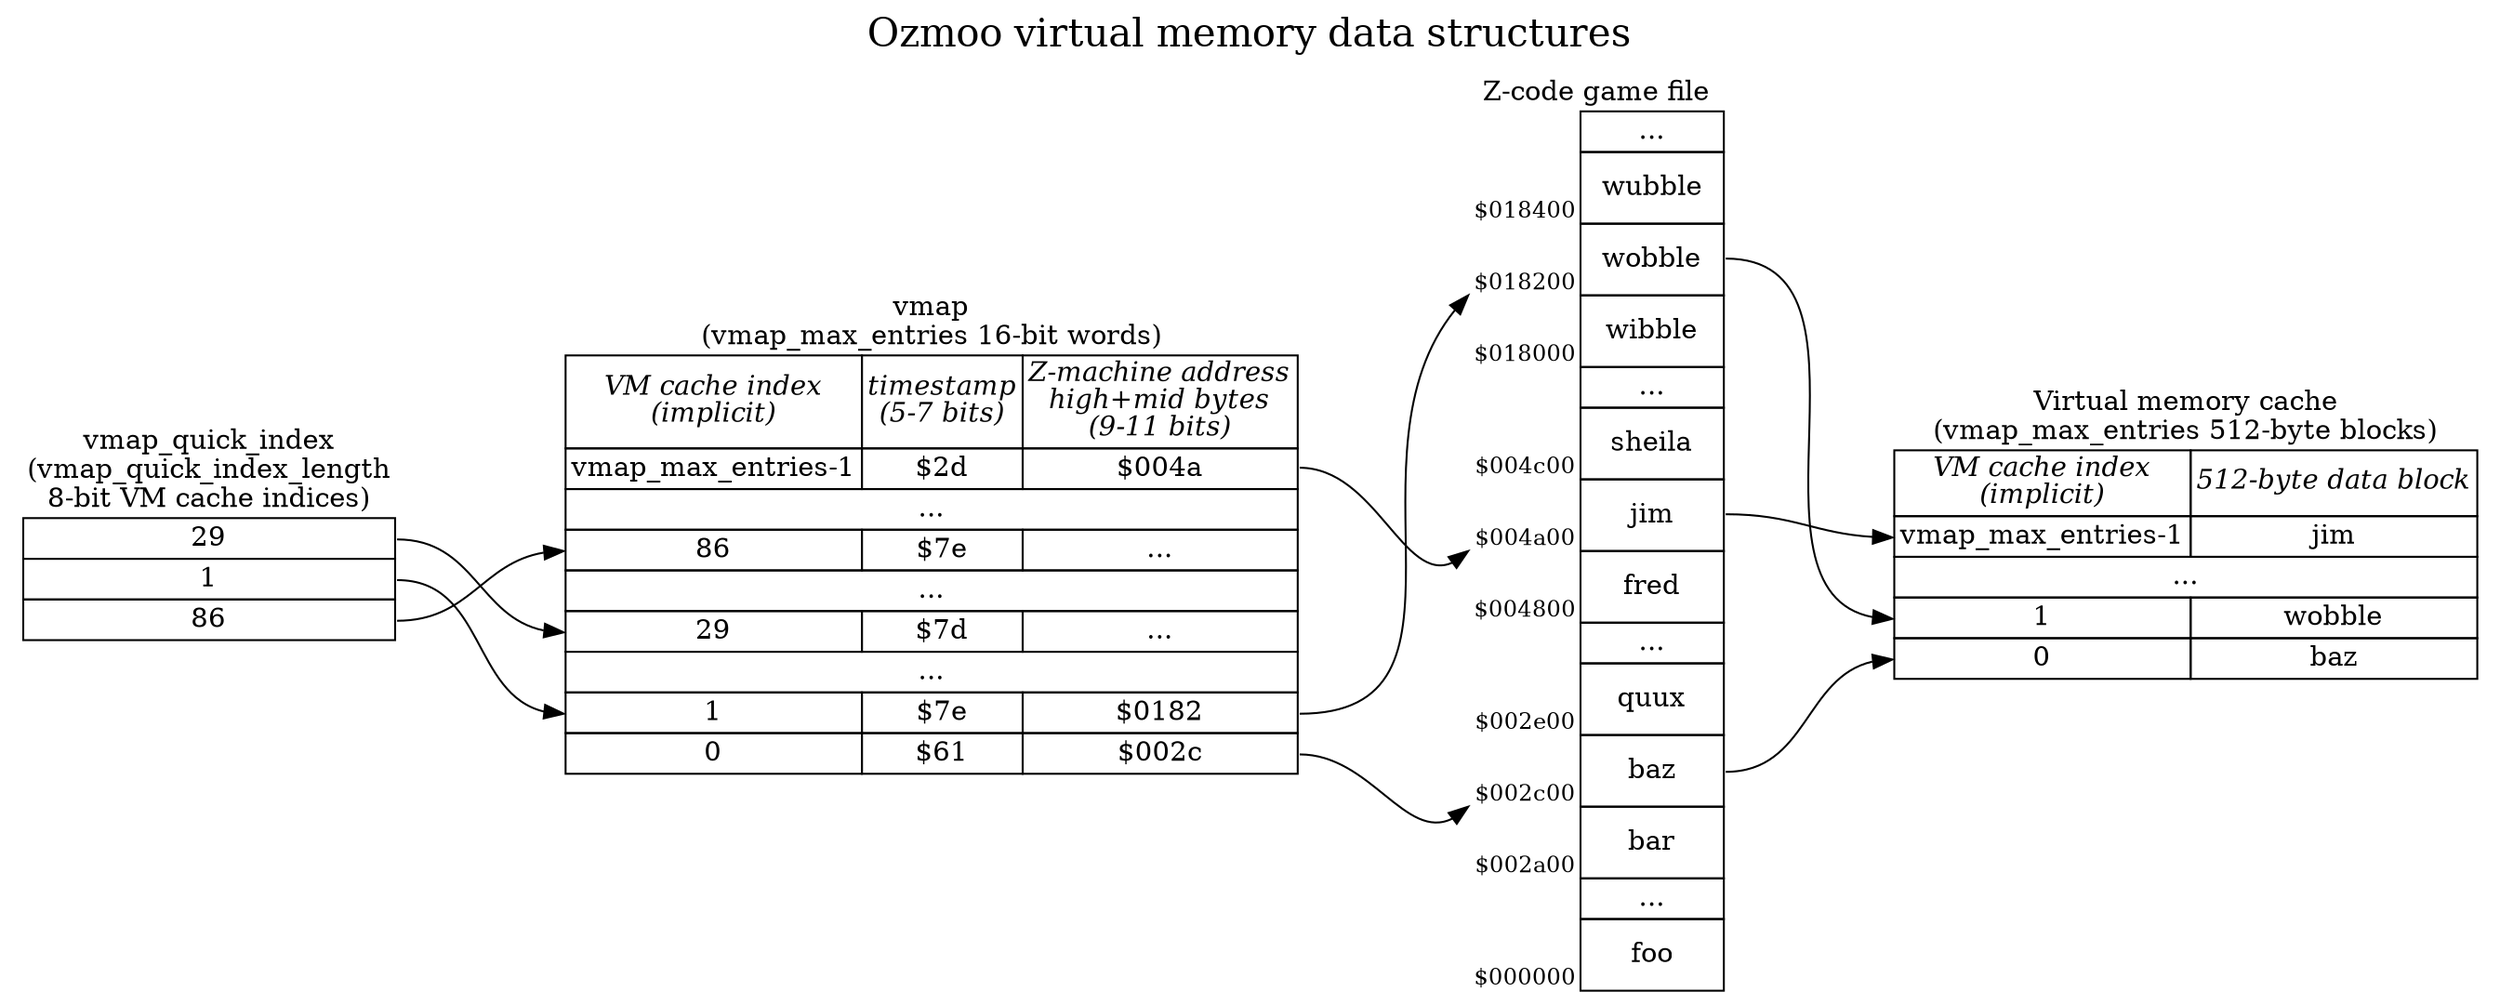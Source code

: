 digraph memory {
    graph [nodesep=1, label="Ozmoo virtual memory data structures", fontsize=20, labelloc=t];
    forcelabels=true;
    node [shape=plaintext];

    vmcache [label=<
    <table border="0" cellborder="1" cellspacing="0">
        <!-- SFTODO: could label start of this chunk of memory vmap_first_ram_page -->
        <tr><td colspan="2" border="0">Virtual memory cache<br/>(vmap_max_entries 512-byte blocks)</td></tr>
                    <tr>
                        <td><i>VM cache index<br/>(implicit)</i></td>
                        <td><i>512-byte data block</i></td>
                    </tr>
                    <tr>
                        <td port="jim">vmap_max_entries-1</td>
                        <td>jim</td>
                    </tr>
                    <tr><td colspan="2">...</td></tr>
                    <tr>
                        <td port="wobble">1</td>
                        <td>wobble</td>
                    </tr>
                    <tr>
                        <td port="baz">0</td>
                        <td>baz</td>
                    </tr>
    </table>>];

    vmap [label=<
    <table border="0" cellborder="1" cellspacing="0">
        <tr><td colspan="3" border="0">vmap<br/>(vmap_max_entries 16-bit words)</td></tr>
        <tr>
            <td><i>VM cache index<br/>(implicit)</i></td>
            <td><i>timestamp<br/>(5-7 bits)</i></td>
            <td><i>Z-machine address<br/>high+mid bytes<br/>(9-11 bits)</i></td>
        </tr>
        <tr><td>vmap_max_entries-1</td><td>$2d</td><td port="z004a">$004a</td></tr>
        <tr><td colspan="3">...</td></tr>
        <tr><td port="86">86</td><td>$7e</td><td>...</td></tr>
        <tr><td colspan="3">...</td></tr>
        <tr><td port="29">29</td><td>$7d</td><td>...</td></tr>
        <tr><td colspan="3">...</td></tr>
        <tr><td port="1">1</td><td>$7e</td><td port="z0182">$0182</td></tr>
        <tr><td>0</td><td>$61</td><td port="z002c">$002c</td></tr>
    </table>>];

    zmachine [label=<
    <table border="0" cellspacing="0">
        <tr>
            <td colspan="2" border="0">Z-code game file</td>
        </tr>
        <tr>
            <td></td>
            <td border="1">...</td>
        </tr>
        <tr>
            <td valign="bottom"><sub>$018400</sub></td>
            <td border="1" cellpadding="10"><!-- Z-code: -->wubble</td>
        </tr>
        <tr>
            <td port="z0182" valign="bottom"><sub>$018200</sub></td>
            <td port="wobble" border="1" cellpadding="10"><!-- Z-code: -->wobble</td>
        </tr>
        <tr>
            <td valign="bottom"><sub>$018000</sub></td>
            <td border="1" cellpadding="10"><!-- Z-code: -->wibble</td>
        </tr>
        <tr>
            <td></td>
            <td border="1">...</td>
        </tr>
        <tr>
            <td valign="bottom"><sub>$004c00</sub></td>
            <td border="1" cellpadding="10"><!-- Z-code: -->sheila</td>
        </tr>
        <tr>
            <td port="z004a" valign="bottom"><sub>$004a00</sub></td>
            <td port="jim" border="1" cellpadding="10"><!-- Z-code: -->jim</td>
        </tr>
        <tr>
            <td valign="bottom"><sub>$004800</sub></td>
            <td border="1" cellpadding="10"><!-- Z-code: -->fred</td>
        </tr>
        <tr>
            <td></td>
            <td border="1">...</td>
        </tr>
        <tr>
            <td valign="bottom"><sub>$002e00</sub></td>
            <td border="1" cellpadding="10"><!-- Z-code: -->quux</td>
        </tr>
        <tr>
            <td port="z002c" valign="bottom"><sub>$002c00</sub></td>
            <td port="baz" border="1" cellpadding="10"><!-- Z-code: -->baz</td>
        </tr>
        <tr>
            <td valign="bottom"><sub>$002a00</sub></td>
            <td border="1" cellpadding="10"><!-- Z-code: -->bar</td>
        </tr>
        <tr>
            <td></td>
            <td border="1">...</td>
        </tr>
        <tr>
            <td valign="bottom"><sub>$000000</sub></td>
            <td border="1" cellpadding="10"><!-- Z-code: -->foo</td>
        </tr>
    </table>>];

    quickindex [label=<
    <table border="0" cellborder="1" cellspacing="0">
        <tr><td border="0">vmap_quick_index<br/>(vmap_quick_index_length<br/>8-bit VM cache indices)</td></tr>
        <tr><td port="29">29</td></tr>
        <tr><td port="1">1</td></tr>
        <tr><td port="86">86</td></tr>
    </table>>];

    # vmapnextquickindex [label="vmap_next_quick_index"];

    {rank = same; quickindex vmap zmachine vmcache};

    vmap:z004a:e -> zmachine:z004a:sw;
    vmap:z002c:e -> zmachine:z002c:sw;
    vmap:z0182:e -> zmachine:z0182:sw;

    zmachine:jim:e -> vmcache:jim:w;
    zmachine:wobble:e -> vmcache:wobble:w;
    zmachine:baz:e -> vmcache:baz:w;

    quickindex:1:e -> vmap:1:w;
    quickindex:29:e -> vmap:29:w;
    quickindex:86:e -> vmap:86:w;

    # vmapnextquickindex -> quickindex:29:w;
}

# Note that:
# - Multiple vmap entries can share the same timestamp (as entries 1 and 86 do here), because the tick is only advanced when a block is fetched from disc but a vmap entry's timestamp is set to the current tick every time it's accessed.
# - In general, to see if block $abcd00 is in RAM already, it's necessary to do a linear search of the whole of vmap for an entry containing the value $abcd.
# - The vmap_quick_index entries point to the mostly recently accessed entries in vmap, and therefore those entries have the most recent timestamps in vmap. These entries are checked first to see if they are the block of interest, avoiding the need to do a linear search of the whole of vmap a lot of the time.
# - Virtual memory blocks are always double-page-aligned, so the Z-machine address $abcd in vmap will normally have the least significant bit clear.
# - The low and high bytes of each vmap entry are actually stored separately, at vmap_z_l and vmap_z_h respectively. This avoids the need to double-increment index registers to step through the entries. On the Acorn port, this also means we can have ~256 vmap entries accessed using index registers.

# vi: sw=4 sts=4
